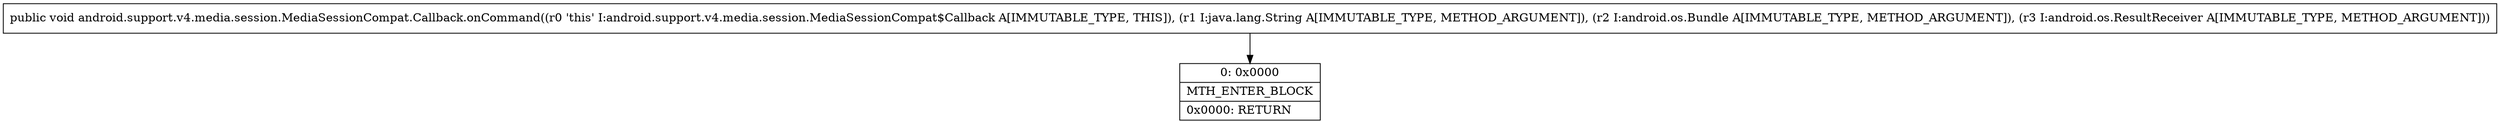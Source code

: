 digraph "CFG forandroid.support.v4.media.session.MediaSessionCompat.Callback.onCommand(Ljava\/lang\/String;Landroid\/os\/Bundle;Landroid\/os\/ResultReceiver;)V" {
Node_0 [shape=record,label="{0\:\ 0x0000|MTH_ENTER_BLOCK\l|0x0000: RETURN   \l}"];
MethodNode[shape=record,label="{public void android.support.v4.media.session.MediaSessionCompat.Callback.onCommand((r0 'this' I:android.support.v4.media.session.MediaSessionCompat$Callback A[IMMUTABLE_TYPE, THIS]), (r1 I:java.lang.String A[IMMUTABLE_TYPE, METHOD_ARGUMENT]), (r2 I:android.os.Bundle A[IMMUTABLE_TYPE, METHOD_ARGUMENT]), (r3 I:android.os.ResultReceiver A[IMMUTABLE_TYPE, METHOD_ARGUMENT])) }"];
MethodNode -> Node_0;
}

